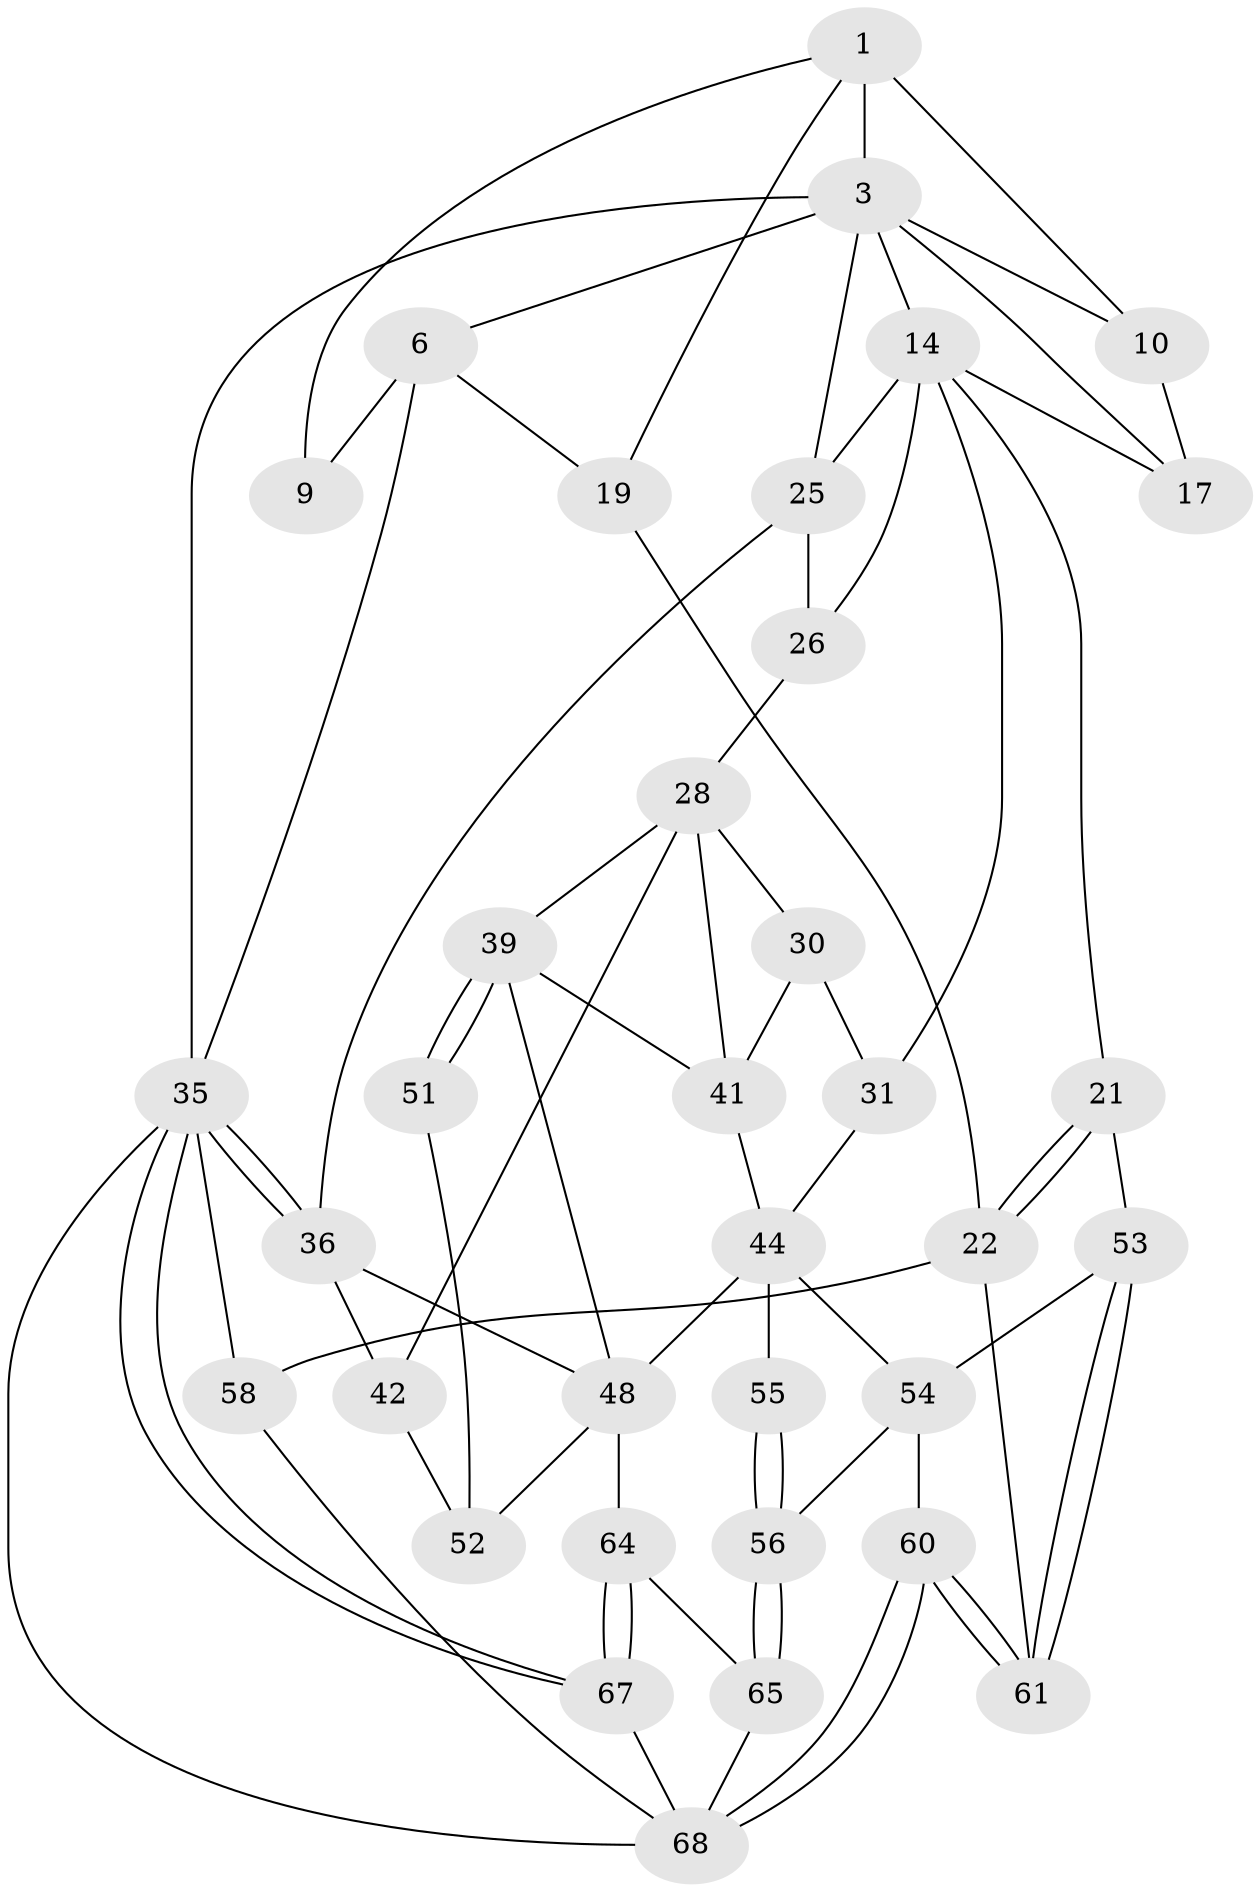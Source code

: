 // original degree distribution, {3: 0.02857142857142857, 4: 0.24285714285714285, 5: 0.5142857142857142, 6: 0.21428571428571427}
// Generated by graph-tools (version 1.1) at 2025/21/03/04/25 18:21:04]
// undirected, 35 vertices, 74 edges
graph export_dot {
graph [start="1"]
  node [color=gray90,style=filled];
  1 [pos="+0.23760572818531914+0",super="+2+8"];
  3 [pos="+0.5510405051945971+0",super="+4+13"];
  6 [pos="+0+0",super="+7+18"];
  9 [pos="+0.11880621210333414+0.07547614312182285"];
  10 [pos="+0.3814500050562726+0.013458700293094348",super="+11"];
  14 [pos="+0.664009574320326+0.14474398338438751",super="+15+24"];
  17 [pos="+0.4253642745388198+0.18938798082473782"];
  19 [pos="+0+0.3556690037139654"];
  21 [pos="+0.2112622574803707+0.48498764251931165"];
  22 [pos="+0.1798611360760024+0.48527915703912766",super="+23+62"];
  25 [pos="+1+0",super="+32"];
  26 [pos="+0.7937616932706223+0.2510225832185773",super="+27"];
  28 [pos="+0.7995362742460965+0.3543089117425078",super="+38+29"];
  30 [pos="+0.578587881306643+0.38258473241595453"];
  31 [pos="+0.5460724487392855+0.36296708787148174",super="+33"];
  35 [pos="+1+1",super="+59"];
  36 [pos="+1+1",super="+37"];
  39 [pos="+0.8367584517045423+0.4564198858514503",super="+40"];
  41 [pos="+0.6702252123305555+0.47623848265340296",super="+43"];
  42 [pos="+1+0.4878983585510641"];
  44 [pos="+0.6418522938202125+0.5052462034694423",super="+50+45"];
  48 [pos="+0.7789368548882981+0.6487983356261704",super="+49+63"];
  51 [pos="+0.789331526262547+0.596687747807985"];
  52 [pos="+1+0.5166649904560262"];
  53 [pos="+0.29877418725778543+0.533464936286166"];
  54 [pos="+0.40673841852727605+0.577719091929165",super="+57"];
  55 [pos="+0.5760108240394941+0.634792338310866"];
  56 [pos="+0.43435212878646406+0.8019711203582284"];
  58 [pos="+0+0.5827898031565549",super="+66"];
  60 [pos="+0.3848699581783048+0.8143237707716824"];
  61 [pos="+0.3282760948486846+0.7917494322068314"];
  64 [pos="+0.6729258740447408+0.7590728488531843"];
  65 [pos="+0.5071023898622251+0.8430080380400161"];
  67 [pos="+0.9150943976591912+1"];
  68 [pos="+0.19463890154377653+1",super="+69+70"];
  1 -- 10 [weight=2];
  1 -- 3;
  1 -- 19;
  1 -- 9;
  3 -- 35;
  3 -- 6;
  3 -- 25;
  3 -- 14;
  3 -- 17;
  3 -- 10;
  6 -- 9 [weight=2];
  6 -- 19;
  6 -- 35;
  10 -- 17;
  14 -- 17;
  14 -- 21;
  14 -- 31 [weight=2];
  14 -- 25;
  14 -- 26;
  19 -- 22;
  21 -- 22;
  21 -- 22;
  21 -- 53;
  22 -- 58 [weight=2];
  22 -- 61;
  25 -- 26 [weight=2];
  25 -- 36;
  26 -- 28;
  28 -- 42;
  28 -- 39;
  28 -- 41;
  28 -- 30;
  30 -- 31;
  30 -- 41;
  31 -- 44;
  35 -- 36;
  35 -- 36;
  35 -- 67;
  35 -- 67;
  35 -- 58;
  35 -- 68;
  36 -- 42;
  36 -- 48;
  39 -- 51 [weight=2];
  39 -- 51;
  39 -- 48;
  39 -- 41;
  41 -- 44;
  42 -- 52;
  44 -- 55 [weight=2];
  44 -- 48;
  44 -- 54;
  48 -- 64;
  48 -- 52;
  51 -- 52;
  53 -- 54;
  53 -- 61;
  53 -- 61;
  54 -- 56;
  54 -- 60;
  55 -- 56;
  55 -- 56;
  56 -- 65;
  56 -- 65;
  58 -- 68;
  60 -- 61;
  60 -- 61;
  60 -- 68;
  60 -- 68;
  64 -- 65;
  64 -- 67;
  64 -- 67;
  65 -- 68;
  67 -- 68;
}
